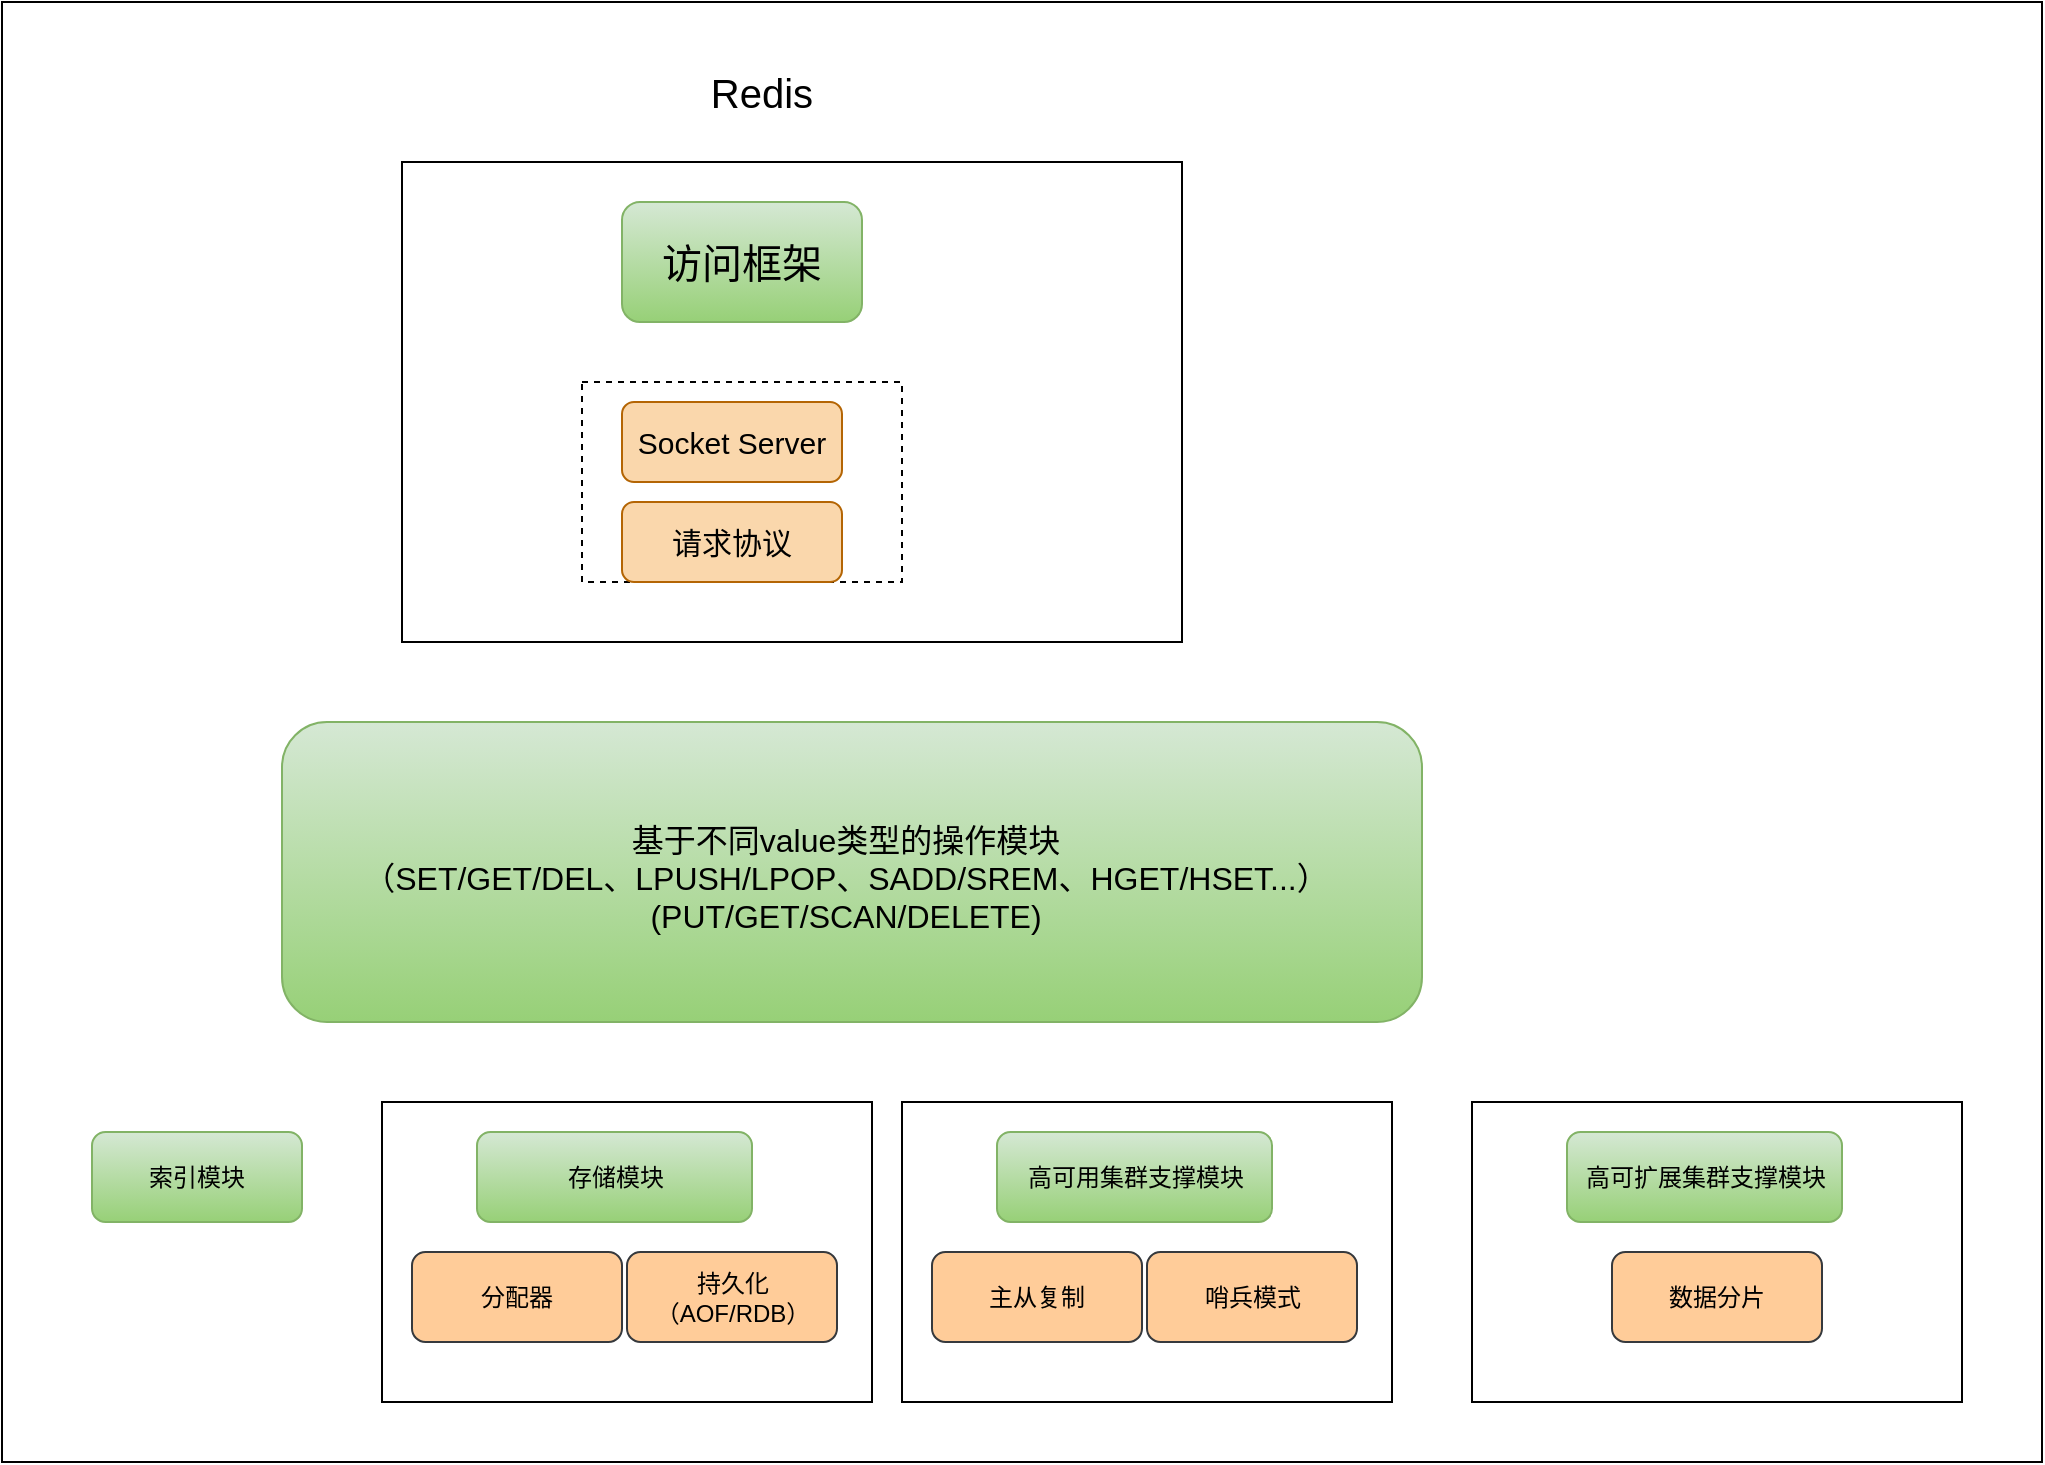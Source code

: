 <mxfile version="21.3.2" type="github" pages="2">
  <diagram name="redis整体架构" id="9mpw0YKm13zGOD3NdsLJ">
    <mxGraphModel dx="1194" dy="790" grid="1" gridSize="15" guides="1" tooltips="1" connect="1" arrows="1" fold="1" page="1" pageScale="1" pageWidth="827" pageHeight="1169" math="0" shadow="0">
      <root>
        <mxCell id="0" />
        <mxCell id="1" parent="0" />
        <mxCell id="gjLQAcYDGpV6m0C9Ayp8-1" value="" style="verticalLabelPosition=bottom;verticalAlign=top;html=1;shape=mxgraph.basic.rect;fillColor2=none;strokeWidth=1;size=20;indent=5;" vertex="1" parent="1">
          <mxGeometry x="230" y="100" width="390" height="240" as="geometry" />
        </mxCell>
        <mxCell id="gjLQAcYDGpV6m0C9Ayp8-2" value="Redis" style="text;html=1;strokeColor=none;fillColor=none;align=center;verticalAlign=middle;whiteSpace=wrap;rounded=0;fontSize=20;" vertex="1" parent="1">
          <mxGeometry x="380" y="50" width="60" height="30" as="geometry" />
        </mxCell>
        <mxCell id="gjLQAcYDGpV6m0C9Ayp8-3" value="访问框架" style="rounded=1;whiteSpace=wrap;html=1;fontSize=20;fillColor=#d5e8d4;gradientColor=#97d077;strokeColor=#82b366;" vertex="1" parent="1">
          <mxGeometry x="340" y="120" width="120" height="60" as="geometry" />
        </mxCell>
        <mxCell id="gjLQAcYDGpV6m0C9Ayp8-4" value="" style="rounded=0;whiteSpace=wrap;html=1;strokeColor=none;" vertex="1" parent="1">
          <mxGeometry x="330" y="220" width="120" height="60" as="geometry" />
        </mxCell>
        <mxCell id="gjLQAcYDGpV6m0C9Ayp8-5" value="" style="rounded=0;whiteSpace=wrap;html=1;fillStyle=hatch;dashed=1;" vertex="1" parent="1">
          <mxGeometry x="320" y="210" width="160" height="100" as="geometry" />
        </mxCell>
        <mxCell id="gjLQAcYDGpV6m0C9Ayp8-6" value="请求协议" style="rounded=1;whiteSpace=wrap;html=1;fillColor=#fad7ac;strokeColor=#b46504;fontSize=15;" vertex="1" parent="1">
          <mxGeometry x="340" y="270" width="110" height="40" as="geometry" />
        </mxCell>
        <mxCell id="gjLQAcYDGpV6m0C9Ayp8-7" value="Socket Server&lt;br style=&quot;font-size: 15px;&quot;&gt;" style="rounded=1;whiteSpace=wrap;html=1;fillColor=#fad7ac;strokeColor=#b46504;fontSize=15;" vertex="1" parent="1">
          <mxGeometry x="340" y="220" width="110" height="40" as="geometry" />
        </mxCell>
        <mxCell id="gjLQAcYDGpV6m0C9Ayp8-8" value="" style="rounded=1;whiteSpace=wrap;html=1;fillColor=#d5e8d4;strokeColor=#82b366;gradientColor=#97d077;" vertex="1" parent="1">
          <mxGeometry x="170" y="380" width="570" height="150" as="geometry" />
        </mxCell>
        <mxCell id="gjLQAcYDGpV6m0C9Ayp8-9" value="&lt;span style=&quot;font-size: 16px;&quot;&gt;基于不同value类型的操作模块&lt;br style=&quot;font-size: 16px;&quot;&gt;（SET/GET/DEL、LPUSH/LPOP、SADD/SREM、HGET/HSET...）&lt;br style=&quot;font-size: 16px;&quot;&gt;(PUT/GET/SCAN/DELETE)&lt;br style=&quot;font-size: 16px;&quot;&gt;&lt;/span&gt;" style="text;html=1;strokeColor=none;fillColor=none;align=center;verticalAlign=middle;whiteSpace=wrap;rounded=0;fontSize=16;" vertex="1" parent="1">
          <mxGeometry x="198.75" y="390" width="506.25" height="135" as="geometry" />
        </mxCell>
        <mxCell id="gjLQAcYDGpV6m0C9Ayp8-13" value="索引模块" style="rounded=1;whiteSpace=wrap;html=1;fillColor=#d5e8d4;strokeColor=#82b366;gradientColor=#97d077;" vertex="1" parent="1">
          <mxGeometry x="75" y="585" width="105" height="45" as="geometry" />
        </mxCell>
        <mxCell id="gjLQAcYDGpV6m0C9Ayp8-14" value="" style="rounded=0;whiteSpace=wrap;html=1;" vertex="1" parent="1">
          <mxGeometry x="220" y="570" width="245" height="150" as="geometry" />
        </mxCell>
        <mxCell id="gjLQAcYDGpV6m0C9Ayp8-15" value="分配器" style="rounded=1;whiteSpace=wrap;html=1;fillColor=#ffcc99;strokeColor=#36393d;" vertex="1" parent="1">
          <mxGeometry x="235" y="645" width="105" height="45" as="geometry" />
        </mxCell>
        <mxCell id="gjLQAcYDGpV6m0C9Ayp8-16" value="存储模块" style="rounded=1;whiteSpace=wrap;html=1;fillColor=#d5e8d4;gradientColor=#97d077;strokeColor=#82b366;" vertex="1" parent="1">
          <mxGeometry x="267.5" y="585" width="137.5" height="45" as="geometry" />
        </mxCell>
        <mxCell id="gjLQAcYDGpV6m0C9Ayp8-17" value="持久化（AOF/RDB）" style="rounded=1;whiteSpace=wrap;html=1;fillColor=#ffcc99;strokeColor=#36393d;" vertex="1" parent="1">
          <mxGeometry x="342.5" y="645" width="105" height="45" as="geometry" />
        </mxCell>
        <mxCell id="gjLQAcYDGpV6m0C9Ayp8-19" value="" style="rounded=0;whiteSpace=wrap;html=1;" vertex="1" parent="1">
          <mxGeometry x="480" y="570" width="245" height="150" as="geometry" />
        </mxCell>
        <mxCell id="gjLQAcYDGpV6m0C9Ayp8-20" value="主从复制" style="rounded=1;whiteSpace=wrap;html=1;fillColor=#ffcc99;strokeColor=#36393d;" vertex="1" parent="1">
          <mxGeometry x="495" y="645" width="105" height="45" as="geometry" />
        </mxCell>
        <mxCell id="gjLQAcYDGpV6m0C9Ayp8-21" value="高可用集群支撑模块" style="rounded=1;whiteSpace=wrap;html=1;fillColor=#d5e8d4;gradientColor=#97d077;strokeColor=#82b366;" vertex="1" parent="1">
          <mxGeometry x="527.5" y="585" width="137.5" height="45" as="geometry" />
        </mxCell>
        <mxCell id="gjLQAcYDGpV6m0C9Ayp8-22" value="哨兵模式" style="rounded=1;whiteSpace=wrap;html=1;fillColor=#ffcc99;strokeColor=#36393d;" vertex="1" parent="1">
          <mxGeometry x="602.5" y="645" width="105" height="45" as="geometry" />
        </mxCell>
        <mxCell id="gjLQAcYDGpV6m0C9Ayp8-26" value="" style="rounded=0;whiteSpace=wrap;html=1;" vertex="1" parent="1">
          <mxGeometry x="765" y="570" width="245" height="150" as="geometry" />
        </mxCell>
        <mxCell id="gjLQAcYDGpV6m0C9Ayp8-27" value="数据分片" style="rounded=1;whiteSpace=wrap;html=1;fillColor=#ffcc99;strokeColor=#36393d;" vertex="1" parent="1">
          <mxGeometry x="835" y="645" width="105" height="45" as="geometry" />
        </mxCell>
        <mxCell id="gjLQAcYDGpV6m0C9Ayp8-28" value="高可扩展集群支撑模块" style="rounded=1;whiteSpace=wrap;html=1;fillColor=#d5e8d4;gradientColor=#97d077;strokeColor=#82b366;" vertex="1" parent="1">
          <mxGeometry x="812.5" y="585" width="137.5" height="45" as="geometry" />
        </mxCell>
        <mxCell id="-zHraaUsXD9IDYBLMnqI-1" value="" style="rounded=0;whiteSpace=wrap;html=1;fillColor=none;" vertex="1" parent="1">
          <mxGeometry x="30" y="20" width="1020" height="730" as="geometry" />
        </mxCell>
      </root>
    </mxGraphModel>
  </diagram>
  <diagram id="sONLRbk2lZWptUzaCCqk" name="第 2 页">
    <mxGraphModel dx="1194" dy="790" grid="1" gridSize="15" guides="1" tooltips="1" connect="1" arrows="1" fold="1" page="1" pageScale="1" pageWidth="827" pageHeight="1169" math="0" shadow="0">
      <root>
        <mxCell id="0" />
        <mxCell id="1" parent="0" />
      </root>
    </mxGraphModel>
  </diagram>
</mxfile>
